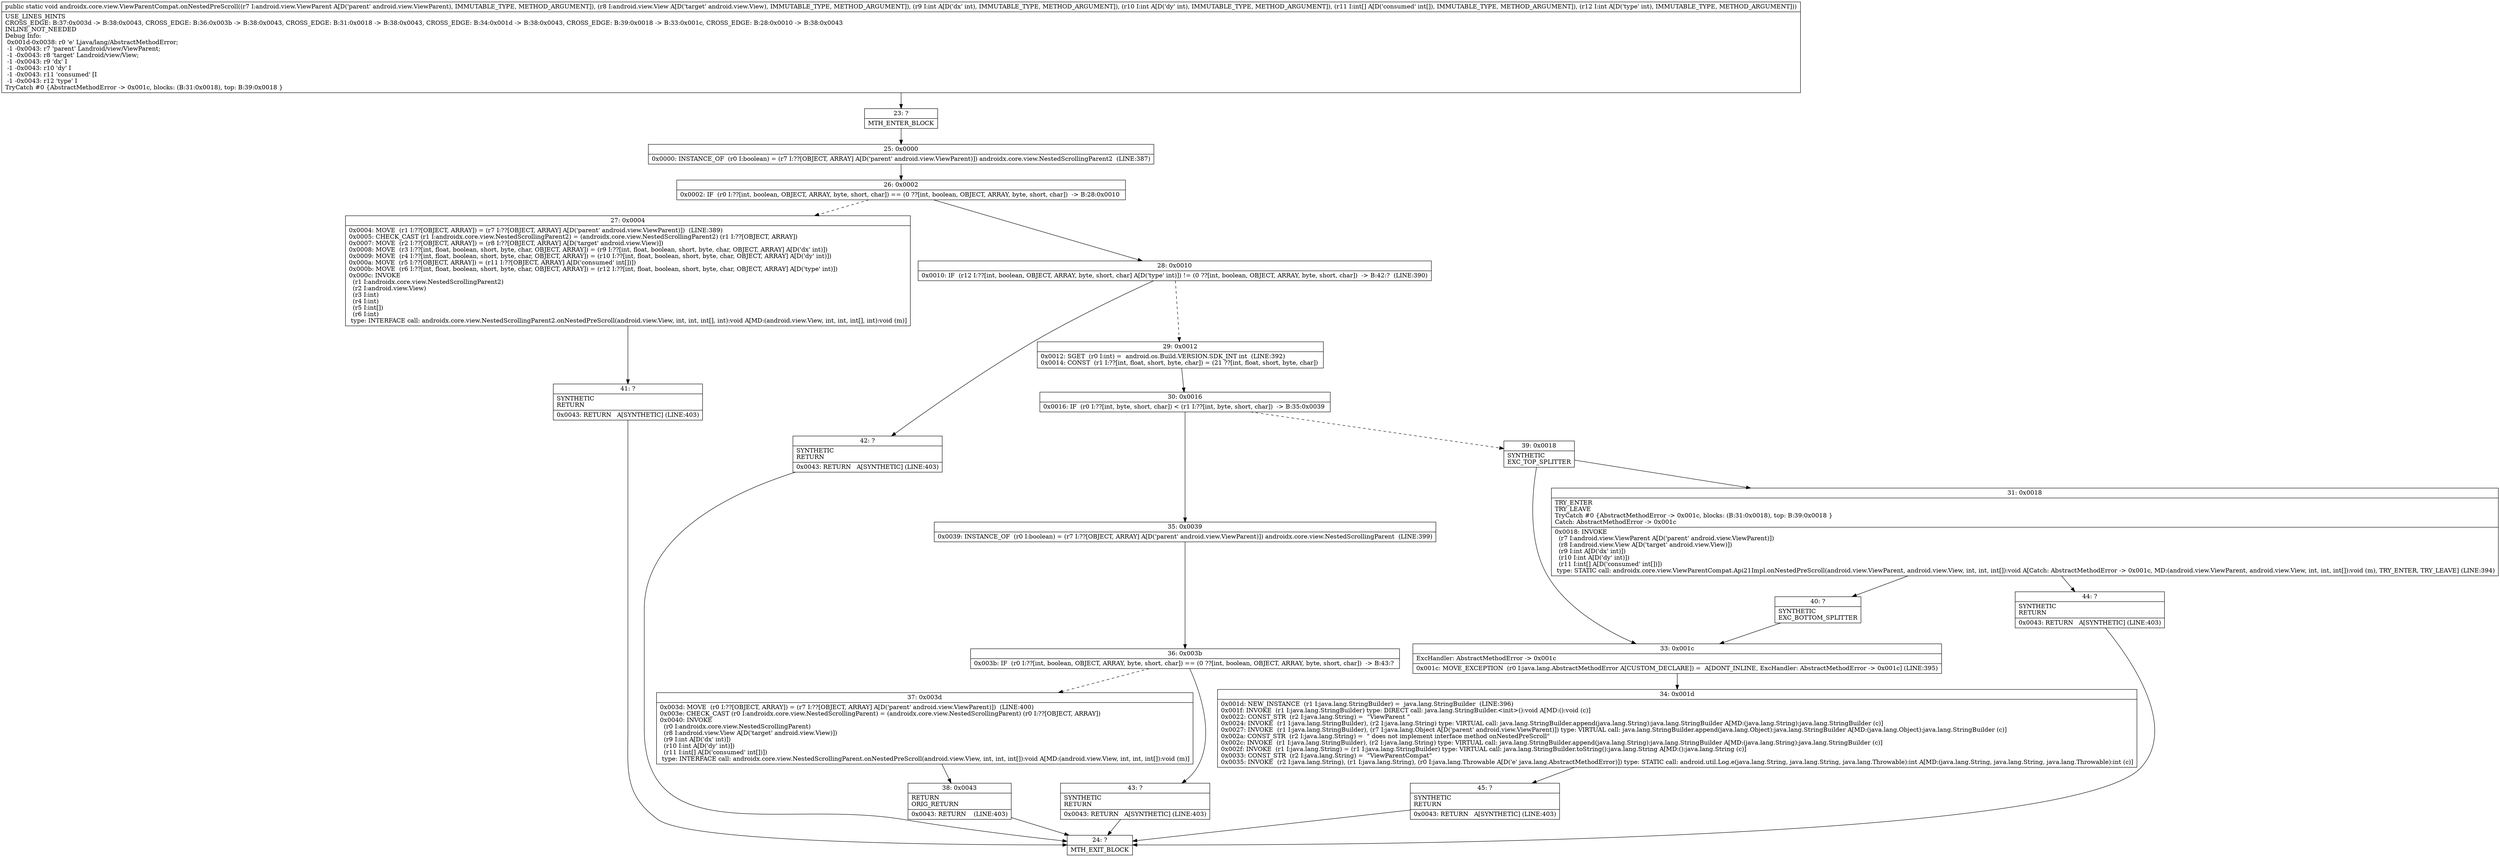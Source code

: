 digraph "CFG forandroidx.core.view.ViewParentCompat.onNestedPreScroll(Landroid\/view\/ViewParent;Landroid\/view\/View;II[II)V" {
Node_23 [shape=record,label="{23\:\ ?|MTH_ENTER_BLOCK\l}"];
Node_25 [shape=record,label="{25\:\ 0x0000|0x0000: INSTANCE_OF  (r0 I:boolean) = (r7 I:??[OBJECT, ARRAY] A[D('parent' android.view.ViewParent)]) androidx.core.view.NestedScrollingParent2  (LINE:387)\l}"];
Node_26 [shape=record,label="{26\:\ 0x0002|0x0002: IF  (r0 I:??[int, boolean, OBJECT, ARRAY, byte, short, char]) == (0 ??[int, boolean, OBJECT, ARRAY, byte, short, char])  \-\> B:28:0x0010 \l}"];
Node_27 [shape=record,label="{27\:\ 0x0004|0x0004: MOVE  (r1 I:??[OBJECT, ARRAY]) = (r7 I:??[OBJECT, ARRAY] A[D('parent' android.view.ViewParent)])  (LINE:389)\l0x0005: CHECK_CAST (r1 I:androidx.core.view.NestedScrollingParent2) = (androidx.core.view.NestedScrollingParent2) (r1 I:??[OBJECT, ARRAY]) \l0x0007: MOVE  (r2 I:??[OBJECT, ARRAY]) = (r8 I:??[OBJECT, ARRAY] A[D('target' android.view.View)]) \l0x0008: MOVE  (r3 I:??[int, float, boolean, short, byte, char, OBJECT, ARRAY]) = (r9 I:??[int, float, boolean, short, byte, char, OBJECT, ARRAY] A[D('dx' int)]) \l0x0009: MOVE  (r4 I:??[int, float, boolean, short, byte, char, OBJECT, ARRAY]) = (r10 I:??[int, float, boolean, short, byte, char, OBJECT, ARRAY] A[D('dy' int)]) \l0x000a: MOVE  (r5 I:??[OBJECT, ARRAY]) = (r11 I:??[OBJECT, ARRAY] A[D('consumed' int[])]) \l0x000b: MOVE  (r6 I:??[int, float, boolean, short, byte, char, OBJECT, ARRAY]) = (r12 I:??[int, float, boolean, short, byte, char, OBJECT, ARRAY] A[D('type' int)]) \l0x000c: INVOKE  \l  (r1 I:androidx.core.view.NestedScrollingParent2)\l  (r2 I:android.view.View)\l  (r3 I:int)\l  (r4 I:int)\l  (r5 I:int[])\l  (r6 I:int)\l type: INTERFACE call: androidx.core.view.NestedScrollingParent2.onNestedPreScroll(android.view.View, int, int, int[], int):void A[MD:(android.view.View, int, int, int[], int):void (m)]\l}"];
Node_41 [shape=record,label="{41\:\ ?|SYNTHETIC\lRETURN\l|0x0043: RETURN   A[SYNTHETIC] (LINE:403)\l}"];
Node_24 [shape=record,label="{24\:\ ?|MTH_EXIT_BLOCK\l}"];
Node_28 [shape=record,label="{28\:\ 0x0010|0x0010: IF  (r12 I:??[int, boolean, OBJECT, ARRAY, byte, short, char] A[D('type' int)]) != (0 ??[int, boolean, OBJECT, ARRAY, byte, short, char])  \-\> B:42:?  (LINE:390)\l}"];
Node_29 [shape=record,label="{29\:\ 0x0012|0x0012: SGET  (r0 I:int) =  android.os.Build.VERSION.SDK_INT int  (LINE:392)\l0x0014: CONST  (r1 I:??[int, float, short, byte, char]) = (21 ??[int, float, short, byte, char]) \l}"];
Node_30 [shape=record,label="{30\:\ 0x0016|0x0016: IF  (r0 I:??[int, byte, short, char]) \< (r1 I:??[int, byte, short, char])  \-\> B:35:0x0039 \l}"];
Node_35 [shape=record,label="{35\:\ 0x0039|0x0039: INSTANCE_OF  (r0 I:boolean) = (r7 I:??[OBJECT, ARRAY] A[D('parent' android.view.ViewParent)]) androidx.core.view.NestedScrollingParent  (LINE:399)\l}"];
Node_36 [shape=record,label="{36\:\ 0x003b|0x003b: IF  (r0 I:??[int, boolean, OBJECT, ARRAY, byte, short, char]) == (0 ??[int, boolean, OBJECT, ARRAY, byte, short, char])  \-\> B:43:? \l}"];
Node_37 [shape=record,label="{37\:\ 0x003d|0x003d: MOVE  (r0 I:??[OBJECT, ARRAY]) = (r7 I:??[OBJECT, ARRAY] A[D('parent' android.view.ViewParent)])  (LINE:400)\l0x003e: CHECK_CAST (r0 I:androidx.core.view.NestedScrollingParent) = (androidx.core.view.NestedScrollingParent) (r0 I:??[OBJECT, ARRAY]) \l0x0040: INVOKE  \l  (r0 I:androidx.core.view.NestedScrollingParent)\l  (r8 I:android.view.View A[D('target' android.view.View)])\l  (r9 I:int A[D('dx' int)])\l  (r10 I:int A[D('dy' int)])\l  (r11 I:int[] A[D('consumed' int[])])\l type: INTERFACE call: androidx.core.view.NestedScrollingParent.onNestedPreScroll(android.view.View, int, int, int[]):void A[MD:(android.view.View, int, int, int[]):void (m)]\l}"];
Node_38 [shape=record,label="{38\:\ 0x0043|RETURN\lORIG_RETURN\l|0x0043: RETURN    (LINE:403)\l}"];
Node_43 [shape=record,label="{43\:\ ?|SYNTHETIC\lRETURN\l|0x0043: RETURN   A[SYNTHETIC] (LINE:403)\l}"];
Node_39 [shape=record,label="{39\:\ 0x0018|SYNTHETIC\lEXC_TOP_SPLITTER\l}"];
Node_31 [shape=record,label="{31\:\ 0x0018|TRY_ENTER\lTRY_LEAVE\lTryCatch #0 \{AbstractMethodError \-\> 0x001c, blocks: (B:31:0x0018), top: B:39:0x0018 \}\lCatch: AbstractMethodError \-\> 0x001c\l|0x0018: INVOKE  \l  (r7 I:android.view.ViewParent A[D('parent' android.view.ViewParent)])\l  (r8 I:android.view.View A[D('target' android.view.View)])\l  (r9 I:int A[D('dx' int)])\l  (r10 I:int A[D('dy' int)])\l  (r11 I:int[] A[D('consumed' int[])])\l type: STATIC call: androidx.core.view.ViewParentCompat.Api21Impl.onNestedPreScroll(android.view.ViewParent, android.view.View, int, int, int[]):void A[Catch: AbstractMethodError \-\> 0x001c, MD:(android.view.ViewParent, android.view.View, int, int, int[]):void (m), TRY_ENTER, TRY_LEAVE] (LINE:394)\l}"];
Node_40 [shape=record,label="{40\:\ ?|SYNTHETIC\lEXC_BOTTOM_SPLITTER\l}"];
Node_44 [shape=record,label="{44\:\ ?|SYNTHETIC\lRETURN\l|0x0043: RETURN   A[SYNTHETIC] (LINE:403)\l}"];
Node_33 [shape=record,label="{33\:\ 0x001c|ExcHandler: AbstractMethodError \-\> 0x001c\l|0x001c: MOVE_EXCEPTION  (r0 I:java.lang.AbstractMethodError A[CUSTOM_DECLARE]) =  A[DONT_INLINE, ExcHandler: AbstractMethodError \-\> 0x001c] (LINE:395)\l}"];
Node_34 [shape=record,label="{34\:\ 0x001d|0x001d: NEW_INSTANCE  (r1 I:java.lang.StringBuilder) =  java.lang.StringBuilder  (LINE:396)\l0x001f: INVOKE  (r1 I:java.lang.StringBuilder) type: DIRECT call: java.lang.StringBuilder.\<init\>():void A[MD:():void (c)]\l0x0022: CONST_STR  (r2 I:java.lang.String) =  \"ViewParent \" \l0x0024: INVOKE  (r1 I:java.lang.StringBuilder), (r2 I:java.lang.String) type: VIRTUAL call: java.lang.StringBuilder.append(java.lang.String):java.lang.StringBuilder A[MD:(java.lang.String):java.lang.StringBuilder (c)]\l0x0027: INVOKE  (r1 I:java.lang.StringBuilder), (r7 I:java.lang.Object A[D('parent' android.view.ViewParent)]) type: VIRTUAL call: java.lang.StringBuilder.append(java.lang.Object):java.lang.StringBuilder A[MD:(java.lang.Object):java.lang.StringBuilder (c)]\l0x002a: CONST_STR  (r2 I:java.lang.String) =  \" does not implement interface method onNestedPreScroll\" \l0x002c: INVOKE  (r1 I:java.lang.StringBuilder), (r2 I:java.lang.String) type: VIRTUAL call: java.lang.StringBuilder.append(java.lang.String):java.lang.StringBuilder A[MD:(java.lang.String):java.lang.StringBuilder (c)]\l0x002f: INVOKE  (r1 I:java.lang.String) = (r1 I:java.lang.StringBuilder) type: VIRTUAL call: java.lang.StringBuilder.toString():java.lang.String A[MD:():java.lang.String (c)]\l0x0033: CONST_STR  (r2 I:java.lang.String) =  \"ViewParentCompat\" \l0x0035: INVOKE  (r2 I:java.lang.String), (r1 I:java.lang.String), (r0 I:java.lang.Throwable A[D('e' java.lang.AbstractMethodError)]) type: STATIC call: android.util.Log.e(java.lang.String, java.lang.String, java.lang.Throwable):int A[MD:(java.lang.String, java.lang.String, java.lang.Throwable):int (c)]\l}"];
Node_45 [shape=record,label="{45\:\ ?|SYNTHETIC\lRETURN\l|0x0043: RETURN   A[SYNTHETIC] (LINE:403)\l}"];
Node_42 [shape=record,label="{42\:\ ?|SYNTHETIC\lRETURN\l|0x0043: RETURN   A[SYNTHETIC] (LINE:403)\l}"];
MethodNode[shape=record,label="{public static void androidx.core.view.ViewParentCompat.onNestedPreScroll((r7 I:android.view.ViewParent A[D('parent' android.view.ViewParent), IMMUTABLE_TYPE, METHOD_ARGUMENT]), (r8 I:android.view.View A[D('target' android.view.View), IMMUTABLE_TYPE, METHOD_ARGUMENT]), (r9 I:int A[D('dx' int), IMMUTABLE_TYPE, METHOD_ARGUMENT]), (r10 I:int A[D('dy' int), IMMUTABLE_TYPE, METHOD_ARGUMENT]), (r11 I:int[] A[D('consumed' int[]), IMMUTABLE_TYPE, METHOD_ARGUMENT]), (r12 I:int A[D('type' int), IMMUTABLE_TYPE, METHOD_ARGUMENT]))  | USE_LINES_HINTS\lCROSS_EDGE: B:37:0x003d \-\> B:38:0x0043, CROSS_EDGE: B:36:0x003b \-\> B:38:0x0043, CROSS_EDGE: B:31:0x0018 \-\> B:38:0x0043, CROSS_EDGE: B:34:0x001d \-\> B:38:0x0043, CROSS_EDGE: B:39:0x0018 \-\> B:33:0x001c, CROSS_EDGE: B:28:0x0010 \-\> B:38:0x0043\lINLINE_NOT_NEEDED\lDebug Info:\l  0x001d\-0x0038: r0 'e' Ljava\/lang\/AbstractMethodError;\l  \-1 \-0x0043: r7 'parent' Landroid\/view\/ViewParent;\l  \-1 \-0x0043: r8 'target' Landroid\/view\/View;\l  \-1 \-0x0043: r9 'dx' I\l  \-1 \-0x0043: r10 'dy' I\l  \-1 \-0x0043: r11 'consumed' [I\l  \-1 \-0x0043: r12 'type' I\lTryCatch #0 \{AbstractMethodError \-\> 0x001c, blocks: (B:31:0x0018), top: B:39:0x0018 \}\l}"];
MethodNode -> Node_23;Node_23 -> Node_25;
Node_25 -> Node_26;
Node_26 -> Node_27[style=dashed];
Node_26 -> Node_28;
Node_27 -> Node_41;
Node_41 -> Node_24;
Node_28 -> Node_29[style=dashed];
Node_28 -> Node_42;
Node_29 -> Node_30;
Node_30 -> Node_35;
Node_30 -> Node_39[style=dashed];
Node_35 -> Node_36;
Node_36 -> Node_37[style=dashed];
Node_36 -> Node_43;
Node_37 -> Node_38;
Node_38 -> Node_24;
Node_43 -> Node_24;
Node_39 -> Node_31;
Node_39 -> Node_33;
Node_31 -> Node_40;
Node_31 -> Node_44;
Node_40 -> Node_33;
Node_44 -> Node_24;
Node_33 -> Node_34;
Node_34 -> Node_45;
Node_45 -> Node_24;
Node_42 -> Node_24;
}

